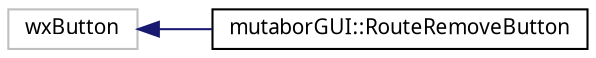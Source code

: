 digraph "Grafische Darstellung der Klassenhierarchie"
{
  edge [fontname="Sans",fontsize="10",labelfontname="Sans",labelfontsize="10"];
  node [fontname="Sans",fontsize="10",shape=record];
  rankdir="LR";
  Node93 [label="wxButton",height=0.2,width=0.4,color="grey75", fillcolor="white", style="filled"];
  Node93 -> Node0 [dir="back",color="midnightblue",fontsize="10",style="solid",fontname="Sans"];
  Node0 [label="mutaborGUI::RouteRemoveButton",height=0.2,width=0.4,color="black", fillcolor="white", style="filled",URL="$d4/dcc/classmutaborGUI_1_1RouteRemoveButton.html"];
}
